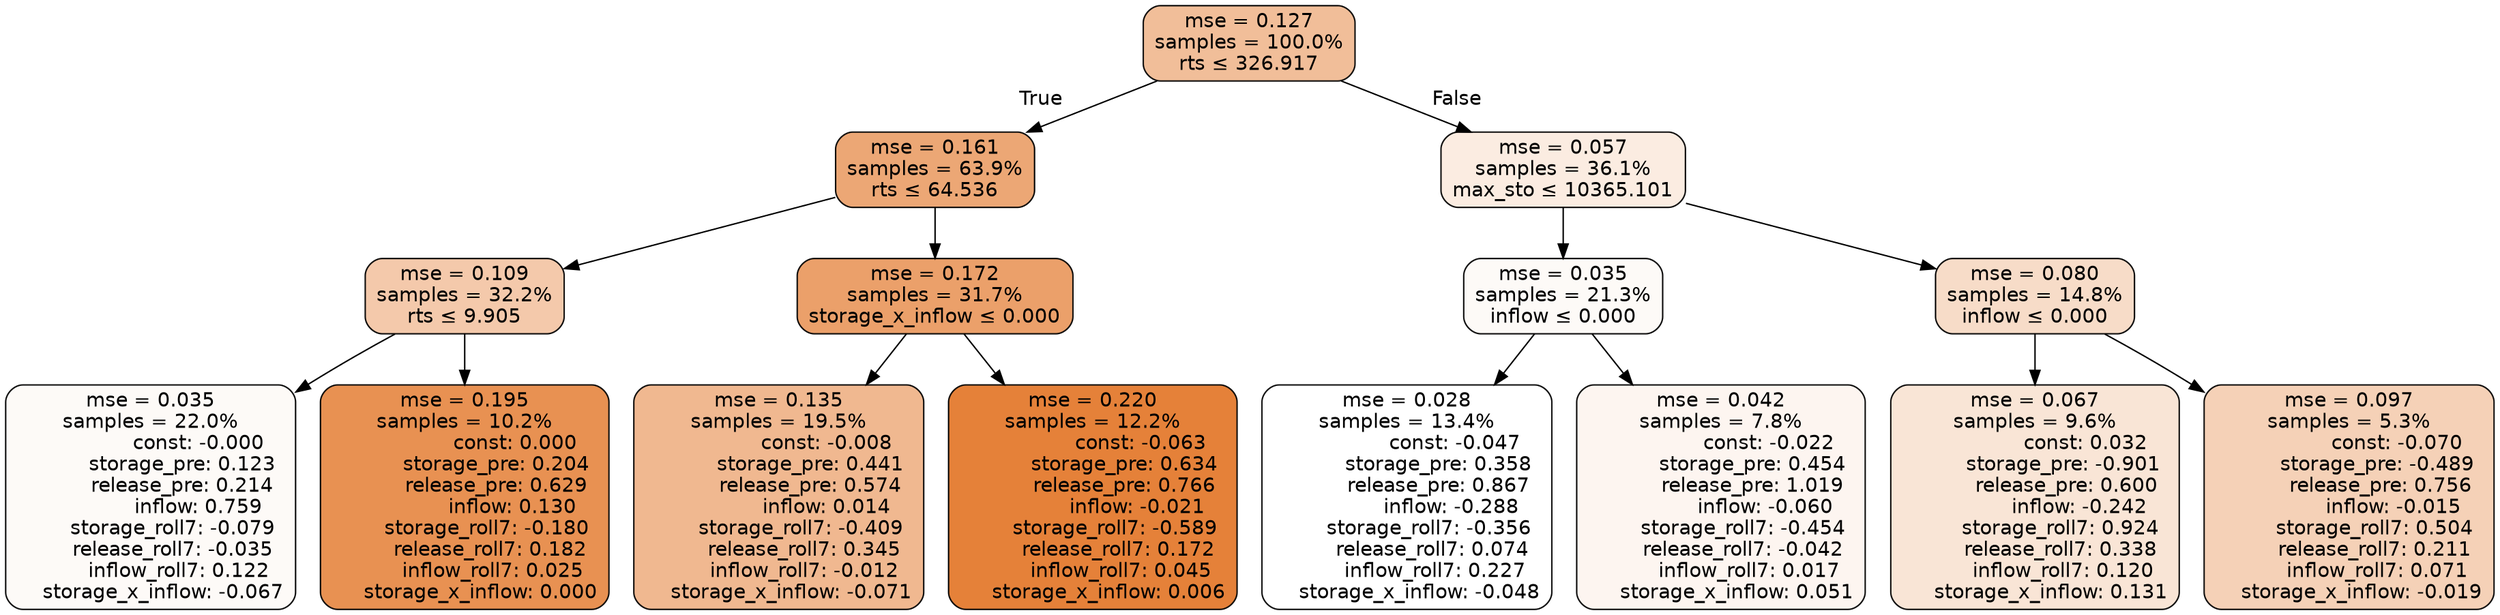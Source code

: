 digraph tree {
bgcolor="transparent"
node [shape=rectangle, style="filled, rounded", color="black", fontname=helvetica] ;
edge [fontname=helvetica] ;
	"0" [label="mse = 0.127
samples = 100.0%
rts &le; 326.917", fillcolor="#f1be99"]
	"1" [label="mse = 0.161
samples = 63.9%
rts &le; 64.536", fillcolor="#eca775"]
	"2" [label="mse = 0.109
samples = 32.2%
rts &le; 9.905", fillcolor="#f4c9ab"]
	"3" [label="mse = 0.035
samples = 22.0%
               const: -0.000
          storage_pre: 0.123
          release_pre: 0.214
               inflow: 0.759
       storage_roll7: -0.079
       release_roll7: -0.035
         inflow_roll7: 0.122
    storage_x_inflow: -0.067", fillcolor="#fdfaf7"]
	"4" [label="mse = 0.195
samples = 10.2%
                const: 0.000
          storage_pre: 0.204
          release_pre: 0.629
               inflow: 0.130
       storage_roll7: -0.180
        release_roll7: 0.182
         inflow_roll7: 0.025
     storage_x_inflow: 0.000", fillcolor="#e89152"]
	"5" [label="mse = 0.172
samples = 31.7%
storage_x_inflow &le; 0.000", fillcolor="#eba06a"]
	"6" [label="mse = 0.135
samples = 19.5%
               const: -0.008
          storage_pre: 0.441
          release_pre: 0.574
               inflow: 0.014
       storage_roll7: -0.409
        release_roll7: 0.345
        inflow_roll7: -0.012
    storage_x_inflow: -0.071", fillcolor="#f0b890"]
	"7" [label="mse = 0.220
samples = 12.2%
               const: -0.063
          storage_pre: 0.634
          release_pre: 0.766
              inflow: -0.021
       storage_roll7: -0.589
        release_roll7: 0.172
         inflow_roll7: 0.045
     storage_x_inflow: 0.006", fillcolor="#e58139"]
	"8" [label="mse = 0.057
samples = 36.1%
max_sto &le; 10365.101", fillcolor="#fbece1"]
	"9" [label="mse = 0.035
samples = 21.3%
inflow &le; 0.000", fillcolor="#fdfaf7"]
	"10" [label="mse = 0.028
samples = 13.4%
               const: -0.047
          storage_pre: 0.358
          release_pre: 0.867
              inflow: -0.288
       storage_roll7: -0.356
        release_roll7: 0.074
         inflow_roll7: 0.227
    storage_x_inflow: -0.048", fillcolor="#ffffff"]
	"11" [label="mse = 0.042
samples = 7.8%
               const: -0.022
          storage_pre: 0.454
          release_pre: 1.019
              inflow: -0.060
       storage_roll7: -0.454
       release_roll7: -0.042
         inflow_roll7: 0.017
     storage_x_inflow: 0.051", fillcolor="#fdf5f0"]
	"12" [label="mse = 0.080
samples = 14.8%
inflow &le; 0.000", fillcolor="#f7dcc8"]
	"13" [label="mse = 0.067
samples = 9.6%
                const: 0.032
         storage_pre: -0.901
          release_pre: 0.600
              inflow: -0.242
        storage_roll7: 0.924
        release_roll7: 0.338
         inflow_roll7: 0.120
     storage_x_inflow: 0.131", fillcolor="#f9e5d6"]
	"14" [label="mse = 0.097
samples = 5.3%
               const: -0.070
         storage_pre: -0.489
          release_pre: 0.756
              inflow: -0.015
        storage_roll7: 0.504
        release_roll7: 0.211
         inflow_roll7: 0.071
    storage_x_inflow: -0.019", fillcolor="#f5d1b7"]

	"0" -> "1" [labeldistance=2.5, labelangle=45, headlabel="True"]
	"1" -> "2"
	"2" -> "3"
	"2" -> "4"
	"1" -> "5"
	"5" -> "6"
	"5" -> "7"
	"0" -> "8" [labeldistance=2.5, labelangle=-45, headlabel="False"]
	"8" -> "9"
	"9" -> "10"
	"9" -> "11"
	"8" -> "12"
	"12" -> "13"
	"12" -> "14"
}